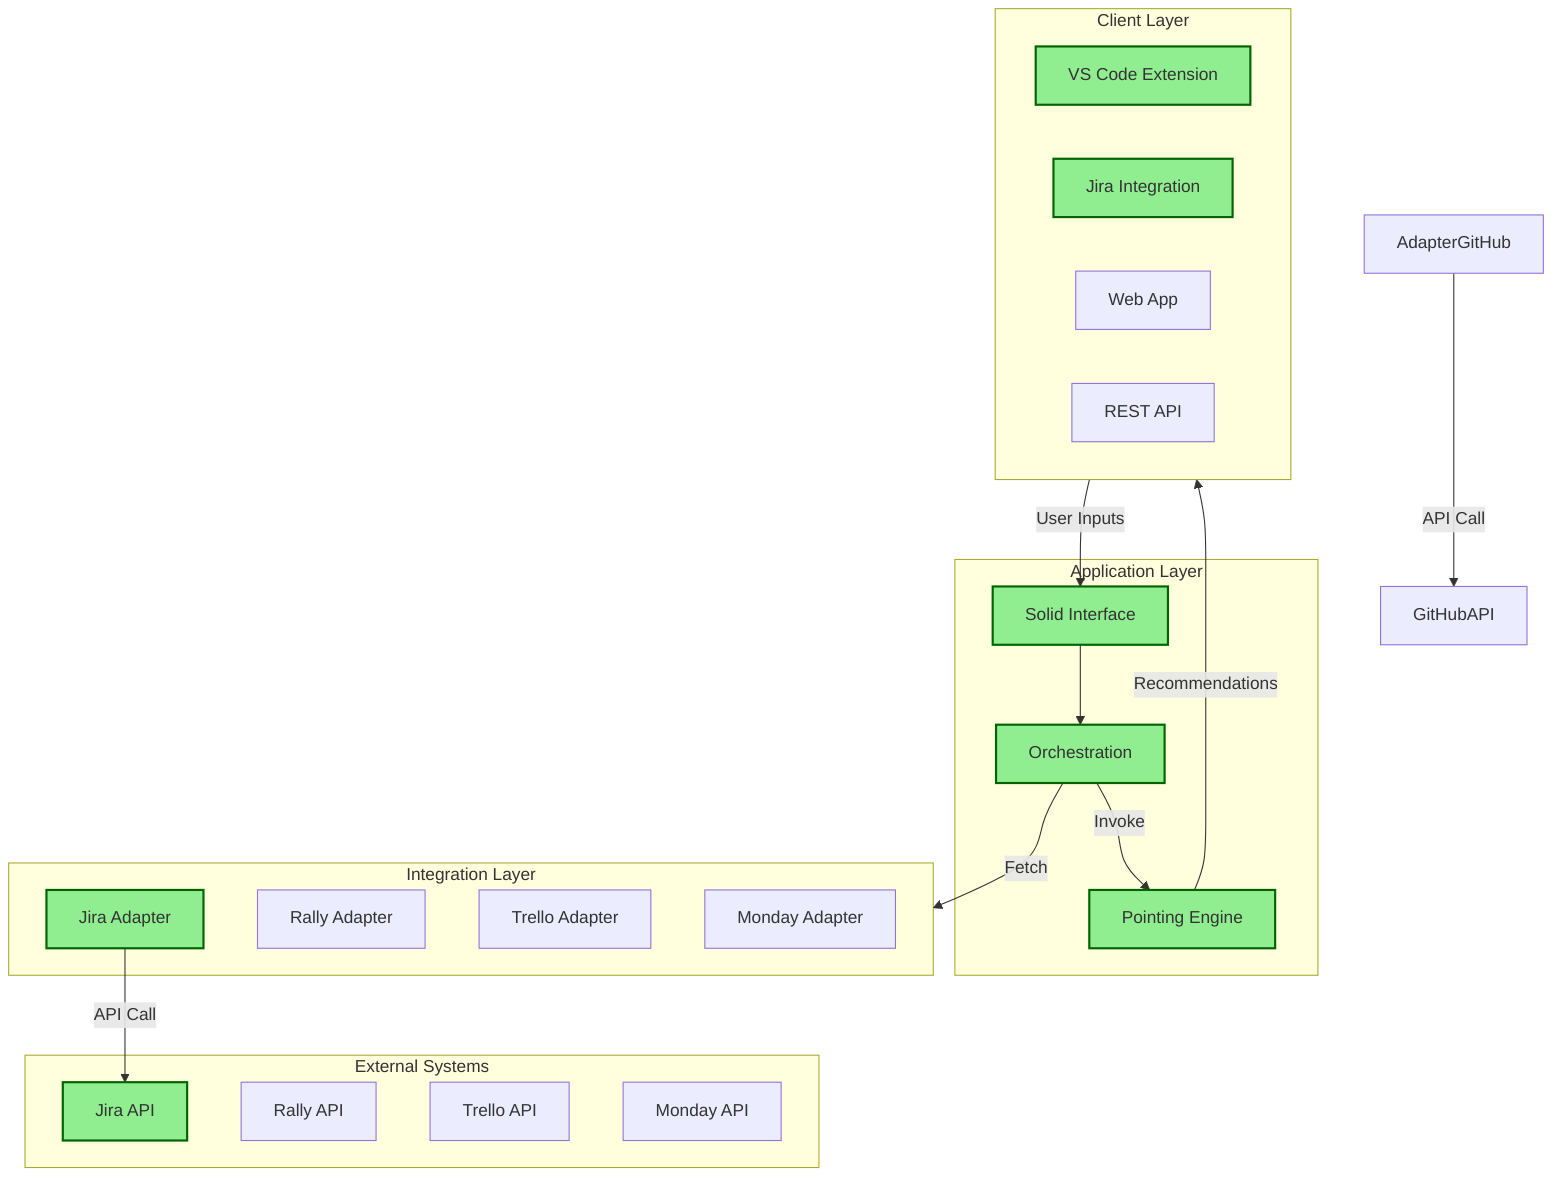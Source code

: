graph TD

%% Style definitions for completed components
classDef completed fill:#90EE90,stroke:#006400,stroke-width:2px

subgraph Client[Client Layer]
    UI2[VS Code Extension]:::completed
    UI3[Jira Integration]:::completed
    %% Web App - Should store context (ref stories, custom instruction). Should also have a way to download it to some file format like .pointless. in local storage. Should authenicate to Jira to pull stories, should have fields to do stories locally too, OpenAI should use my Key and we should have Firebase Auth.
    UI4[Web App] 
    UI5[REST API]
end

subgraph Logic[Application Layer]
    Interface[Solid Interface]:::completed
    Orchestration[Orchestration]:::completed
    CoreEngine[Pointing Engine]:::completed
end

subgraph Integration[Integration Layer]
    AdapterJira[Jira Adapter]:::completed
    AdapterRally[Rally Adapter]
    AdapterTrello[Trello Adapter]
    AdapterMonday[Monday Adapter]
end

subgraph External[External Systems]
    JiraAPI[Jira API]:::completed
    RallyAPI[Rally API]
    TrelloAPI[Trello API]
    MondayAPI[Monday API]
end

Client -->|User Inputs| Interface
Interface --> Orchestration
Orchestration -->|Fetch| Integration
AdapterJira -->|API Call| JiraAPI
AdapterGitHub -->|API Call| GitHubAPI
Orchestration -->|Invoke| CoreEngine
CoreEngine -->|Recommendations| Client